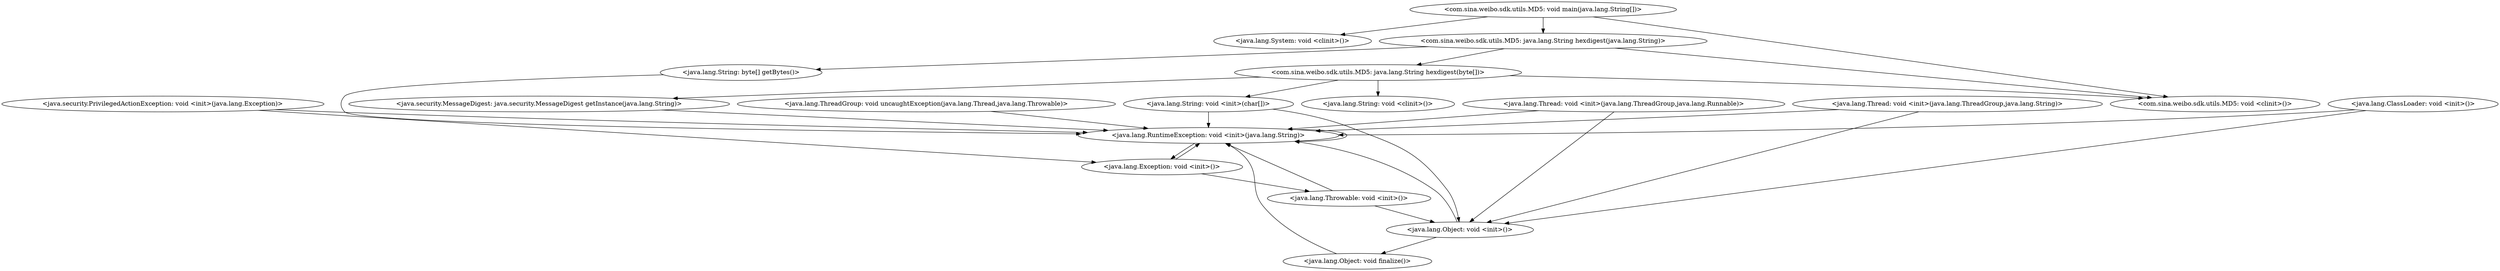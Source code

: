 digraph CallGraph {
"<com.sina.weibo.sdk.utils.MD5: void main(java.lang.String[])>" -> "<java.lang.System: void <clinit>()>";
"<com.sina.weibo.sdk.utils.MD5: void main(java.lang.String[])>" -> "<com.sina.weibo.sdk.utils.MD5: java.lang.String hexdigest(java.lang.String)>";
"<com.sina.weibo.sdk.utils.MD5: void main(java.lang.String[])>" -> "<com.sina.weibo.sdk.utils.MD5: void <clinit>()>";
"<java.lang.ThreadGroup: void uncaughtException(java.lang.Thread,java.lang.Throwable)>" -> "<java.lang.RuntimeException: void <init>(java.lang.String)>";
"<java.lang.ClassLoader: void <init>()>" -> "<java.lang.Object: void <init>()>";
"<java.lang.ClassLoader: void <init>()>" -> "<java.lang.RuntimeException: void <init>(java.lang.String)>";
"<java.security.PrivilegedActionException: void <init>(java.lang.Exception)>" -> "<java.lang.Exception: void <init>()>";
"<java.security.PrivilegedActionException: void <init>(java.lang.Exception)>" -> "<java.lang.RuntimeException: void <init>(java.lang.String)>";
"<java.lang.Thread: void <init>(java.lang.ThreadGroup,java.lang.Runnable)>" -> "<java.lang.Object: void <init>()>";
"<java.lang.Thread: void <init>(java.lang.ThreadGroup,java.lang.Runnable)>" -> "<java.lang.RuntimeException: void <init>(java.lang.String)>";
"<java.lang.Thread: void <init>(java.lang.ThreadGroup,java.lang.String)>" -> "<java.lang.Object: void <init>()>";
"<java.lang.Thread: void <init>(java.lang.ThreadGroup,java.lang.String)>" -> "<java.lang.RuntimeException: void <init>(java.lang.String)>";
"<com.sina.weibo.sdk.utils.MD5: java.lang.String hexdigest(java.lang.String)>" -> "<com.sina.weibo.sdk.utils.MD5: void <clinit>()>";
"<com.sina.weibo.sdk.utils.MD5: java.lang.String hexdigest(java.lang.String)>" -> "<com.sina.weibo.sdk.utils.MD5: java.lang.String hexdigest(byte[])>";
"<java.lang.RuntimeException: void <init>(java.lang.String)>" -> "<java.lang.Exception: void <init>()>";
"<java.lang.RuntimeException: void <init>(java.lang.String)>" -> "<java.lang.RuntimeException: void <init>(java.lang.String)>";
"<java.lang.Object: void <init>()>" -> "<java.lang.Object: void finalize()>";
"<java.lang.Object: void <init>()>" -> "<java.lang.RuntimeException: void <init>(java.lang.String)>";
"<java.lang.Exception: void <init>()>" -> "<java.lang.Throwable: void <init>()>";
"<java.lang.Exception: void <init>()>" -> "<java.lang.RuntimeException: void <init>(java.lang.String)>";
"<com.sina.weibo.sdk.utils.MD5: java.lang.String hexdigest(byte[])>" -> "<java.lang.String: void <clinit>()>";
"<com.sina.weibo.sdk.utils.MD5: java.lang.String hexdigest(byte[])>" -> "<java.lang.String: void <init>(char[])>";
"<com.sina.weibo.sdk.utils.MD5: java.lang.String hexdigest(byte[])>" -> "<java.security.MessageDigest: java.security.MessageDigest getInstance(java.lang.String)>";
"<com.sina.weibo.sdk.utils.MD5: java.lang.String hexdigest(byte[])>" -> "<com.sina.weibo.sdk.utils.MD5: void <clinit>()>";
"<java.lang.Object: void finalize()>" -> "<java.lang.RuntimeException: void <init>(java.lang.String)>";
"<java.lang.Throwable: void <init>()>" -> "<java.lang.Object: void <init>()>";
"<java.lang.Throwable: void <init>()>" -> "<java.lang.RuntimeException: void <init>(java.lang.String)>";
"<java.lang.String: void <init>(char[])>" -> "<java.lang.Object: void <init>()>";
"<java.lang.String: void <init>(char[])>" -> "<java.lang.RuntimeException: void <init>(java.lang.String)>";
"<java.security.MessageDigest: java.security.MessageDigest getInstance(java.lang.String)>" -> "<java.lang.RuntimeException: void <init>(java.lang.String)>";
"<com.sina.weibo.sdk.utils.MD5: java.lang.String hexdigest(java.lang.String)>" -> "<java.lang.String: byte[] getBytes()>";
"<java.lang.String: byte[] getBytes()>" -> "<java.lang.RuntimeException: void <init>(java.lang.String)>";
}
